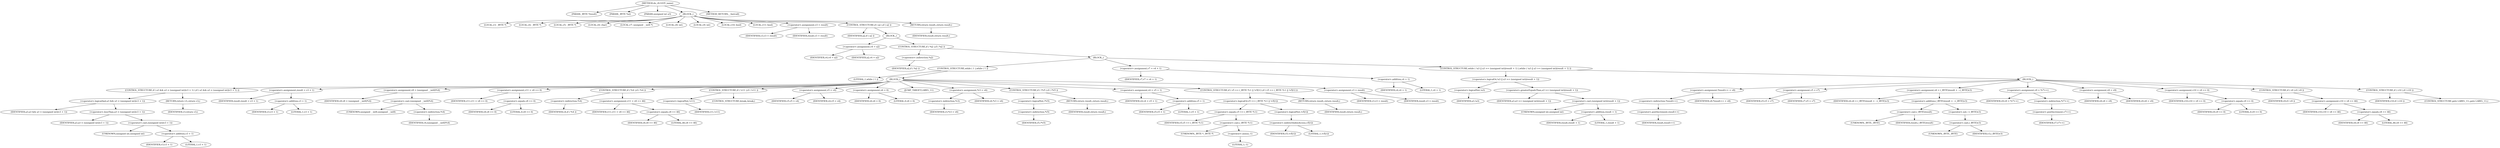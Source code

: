 digraph do_rfc1035_name {  
"1000110" [label = "(METHOD,do_rfc1035_name)" ]
"1000111" [label = "(PARAM,_BYTE *result)" ]
"1000112" [label = "(PARAM,_BYTE *a2)" ]
"1000113" [label = "(PARAM,unsigned int a3)" ]
"1000114" [label = "(BLOCK,,)" ]
"1000115" [label = "(LOCAL,v3: _BYTE *)" ]
"1000116" [label = "(LOCAL,v4: _BYTE *)" ]
"1000117" [label = "(LOCAL,v5: _BYTE *)" ]
"1000118" [label = "(LOCAL,v6: char)" ]
"1000119" [label = "(LOCAL,v7: unsigned __int8 *)" ]
"1000120" [label = "(LOCAL,v8: int)" ]
"1000121" [label = "(LOCAL,v9: int)" ]
"1000122" [label = "(LOCAL,v10: bool)" ]
"1000123" [label = "(LOCAL,v11: bool)" ]
"1000124" [label = "(<operator>.assignment,v3 = result)" ]
"1000125" [label = "(IDENTIFIER,v3,v3 = result)" ]
"1000126" [label = "(IDENTIFIER,result,v3 = result)" ]
"1000127" [label = "(CONTROL_STRUCTURE,if ( a2 ),if ( a2 ))" ]
"1000128" [label = "(IDENTIFIER,a2,if ( a2 ))" ]
"1000129" [label = "(BLOCK,,)" ]
"1000130" [label = "(<operator>.assignment,v4 = a2)" ]
"1000131" [label = "(IDENTIFIER,v4,v4 = a2)" ]
"1000132" [label = "(IDENTIFIER,a2,v4 = a2)" ]
"1000133" [label = "(CONTROL_STRUCTURE,if ( *a2 ),if ( *a2 ))" ]
"1000134" [label = "(<operator>.indirection,*a2)" ]
"1000135" [label = "(IDENTIFIER,a2,if ( *a2 ))" ]
"1000136" [label = "(BLOCK,,)" ]
"1000137" [label = "(CONTROL_STRUCTURE,while ( 1 ),while ( 1 ))" ]
"1000138" [label = "(LITERAL,1,while ( 1 ))" ]
"1000139" [label = "(BLOCK,,)" ]
"1000140" [label = "(CONTROL_STRUCTURE,if ( a3 && a3 < (unsigned int)(v3 + 1) ),if ( a3 && a3 < (unsigned int)(v3 + 1) ))" ]
"1000141" [label = "(<operator>.logicalAnd,a3 && a3 < (unsigned int)(v3 + 1))" ]
"1000142" [label = "(IDENTIFIER,a3,a3 && a3 < (unsigned int)(v3 + 1))" ]
"1000143" [label = "(<operator>.lessThan,a3 < (unsigned int)(v3 + 1))" ]
"1000144" [label = "(IDENTIFIER,a3,a3 < (unsigned int)(v3 + 1))" ]
"1000145" [label = "(<operator>.cast,(unsigned int)(v3 + 1))" ]
"1000146" [label = "(UNKNOWN,unsigned int,unsigned int)" ]
"1000147" [label = "(<operator>.addition,v3 + 1)" ]
"1000148" [label = "(IDENTIFIER,v3,v3 + 1)" ]
"1000149" [label = "(LITERAL,1,v3 + 1)" ]
"1000150" [label = "(RETURN,return v3;,return v3;)" ]
"1000151" [label = "(IDENTIFIER,v3,return v3;)" ]
"1000152" [label = "(<operator>.assignment,result = v3 + 1)" ]
"1000153" [label = "(IDENTIFIER,result,result = v3 + 1)" ]
"1000154" [label = "(<operator>.addition,v3 + 1)" ]
"1000155" [label = "(IDENTIFIER,v3,v3 + 1)" ]
"1000156" [label = "(LITERAL,1,v3 + 1)" ]
"1000157" [label = "(<operator>.assignment,v8 = (unsigned __int8)*v4)" ]
"1000158" [label = "(IDENTIFIER,v8,v8 = (unsigned __int8)*v4)" ]
"1000159" [label = "(<operator>.cast,(unsigned __int8)*v4)" ]
"1000160" [label = "(UNKNOWN,unsigned __int8,unsigned __int8)" ]
"1000161" [label = "(<operator>.indirection,*v4)" ]
"1000162" [label = "(IDENTIFIER,v4,(unsigned __int8)*v4)" ]
"1000163" [label = "(<operator>.assignment,v11 = v8 == 0)" ]
"1000164" [label = "(IDENTIFIER,v11,v11 = v8 == 0)" ]
"1000165" [label = "(<operator>.equals,v8 == 0)" ]
"1000166" [label = "(IDENTIFIER,v8,v8 == 0)" ]
"1000167" [label = "(LITERAL,0,v8 == 0)" ]
"1000168" [label = "(CONTROL_STRUCTURE,if ( *v4 ),if ( *v4 ))" ]
"1000169" [label = "(<operator>.indirection,*v4)" ]
"1000170" [label = "(IDENTIFIER,v4,if ( *v4 ))" ]
"1000171" [label = "(<operator>.assignment,v11 = v8 == 46)" ]
"1000172" [label = "(IDENTIFIER,v11,v11 = v8 == 46)" ]
"1000173" [label = "(<operator>.equals,v8 == 46)" ]
"1000174" [label = "(IDENTIFIER,v8,v8 == 46)" ]
"1000175" [label = "(LITERAL,46,v8 == 46)" ]
"1000176" [label = "(CONTROL_STRUCTURE,if ( !v11 ),if ( !v11 ))" ]
"1000177" [label = "(<operator>.logicalNot,!v11)" ]
"1000178" [label = "(IDENTIFIER,v11,!v11)" ]
"1000179" [label = "(CONTROL_STRUCTURE,break;,break;)" ]
"1000180" [label = "(<operator>.assignment,v5 = v4)" ]
"1000181" [label = "(IDENTIFIER,v5,v5 = v4)" ]
"1000182" [label = "(IDENTIFIER,v4,v5 = v4)" ]
"1000183" [label = "(<operator>.assignment,v6 = 0)" ]
"1000184" [label = "(IDENTIFIER,v6,v6 = 0)" ]
"1000185" [label = "(LITERAL,0,v6 = 0)" ]
"1000186" [label = "(JUMP_TARGET,LABEL_11)" ]
"1000187" [label = "(<operator>.assignment,*v3 = v6)" ]
"1000188" [label = "(<operator>.indirection,*v3)" ]
"1000189" [label = "(IDENTIFIER,v3,*v3 = v6)" ]
"1000190" [label = "(IDENTIFIER,v6,*v3 = v6)" ]
"1000191" [label = "(CONTROL_STRUCTURE,if ( !*v5 ),if ( !*v5 ))" ]
"1000192" [label = "(<operator>.logicalNot,!*v5)" ]
"1000193" [label = "(<operator>.indirection,*v5)" ]
"1000194" [label = "(IDENTIFIER,v5,!*v5)" ]
"1000195" [label = "(RETURN,return result;,return result;)" ]
"1000196" [label = "(IDENTIFIER,result,return result;)" ]
"1000197" [label = "(<operator>.assignment,v4 = v5 + 1)" ]
"1000198" [label = "(IDENTIFIER,v4,v4 = v5 + 1)" ]
"1000199" [label = "(<operator>.addition,v5 + 1)" ]
"1000200" [label = "(IDENTIFIER,v5,v5 + 1)" ]
"1000201" [label = "(LITERAL,1,v5 + 1)" ]
"1000202" [label = "(CONTROL_STRUCTURE,if ( v5 == (_BYTE *)-1 || !v5[1] ),if ( v5 == (_BYTE *)-1 || !v5[1] ))" ]
"1000203" [label = "(<operator>.logicalOr,v5 == (_BYTE *)-1 || !v5[1])" ]
"1000204" [label = "(<operator>.equals,v5 == (_BYTE *)-1)" ]
"1000205" [label = "(IDENTIFIER,v5,v5 == (_BYTE *)-1)" ]
"1000206" [label = "(<operator>.cast,(_BYTE *)-1)" ]
"1000207" [label = "(UNKNOWN,_BYTE *,_BYTE *)" ]
"1000208" [label = "(<operator>.minus,-1)" ]
"1000209" [label = "(LITERAL,1,-1)" ]
"1000210" [label = "(<operator>.logicalNot,!v5[1])" ]
"1000211" [label = "(<operator>.indirectIndexAccess,v5[1])" ]
"1000212" [label = "(IDENTIFIER,v5,!v5[1])" ]
"1000213" [label = "(LITERAL,1,!v5[1])" ]
"1000214" [label = "(RETURN,return result;,return result;)" ]
"1000215" [label = "(IDENTIFIER,result,return result;)" ]
"1000216" [label = "(<operator>.assignment,v3 = result)" ]
"1000217" [label = "(IDENTIFIER,v3,v3 = result)" ]
"1000218" [label = "(IDENTIFIER,result,v3 = result)" ]
"1000219" [label = "(<operator>.assignment,v7 = v4 + 1)" ]
"1000220" [label = "(IDENTIFIER,v7,v7 = v4 + 1)" ]
"1000221" [label = "(<operator>.addition,v4 + 1)" ]
"1000222" [label = "(IDENTIFIER,v4,v4 + 1)" ]
"1000223" [label = "(LITERAL,1,v4 + 1)" ]
"1000224" [label = "(CONTROL_STRUCTURE,while ( !a3 || a3 >= (unsigned int)(result + 1) ),while ( !a3 || a3 >= (unsigned int)(result + 1) ))" ]
"1000225" [label = "(<operator>.logicalOr,!a3 || a3 >= (unsigned int)(result + 1))" ]
"1000226" [label = "(<operator>.logicalNot,!a3)" ]
"1000227" [label = "(IDENTIFIER,a3,!a3)" ]
"1000228" [label = "(<operator>.greaterEqualsThan,a3 >= (unsigned int)(result + 1))" ]
"1000229" [label = "(IDENTIFIER,a3,a3 >= (unsigned int)(result + 1))" ]
"1000230" [label = "(<operator>.cast,(unsigned int)(result + 1))" ]
"1000231" [label = "(UNKNOWN,unsigned int,unsigned int)" ]
"1000232" [label = "(<operator>.addition,result + 1)" ]
"1000233" [label = "(IDENTIFIER,result,result + 1)" ]
"1000234" [label = "(LITERAL,1,result + 1)" ]
"1000235" [label = "(BLOCK,,)" ]
"1000236" [label = "(<operator>.assignment,*result++ = v8)" ]
"1000237" [label = "(<operator>.indirection,*result++)" ]
"1000238" [label = "(<operator>.postIncrement,result++)" ]
"1000239" [label = "(IDENTIFIER,result,result++)" ]
"1000240" [label = "(IDENTIFIER,v8,*result++ = v8)" ]
"1000241" [label = "(<operator>.assignment,v5 = v7)" ]
"1000242" [label = "(IDENTIFIER,v5,v5 = v7)" ]
"1000243" [label = "(IDENTIFIER,v7,v5 = v7)" ]
"1000244" [label = "(<operator>.assignment,v6 = (_BYTE)result + ~(_BYTE)v3)" ]
"1000245" [label = "(IDENTIFIER,v6,v6 = (_BYTE)result + ~(_BYTE)v3)" ]
"1000246" [label = "(<operator>.addition,(_BYTE)result + ~(_BYTE)v3)" ]
"1000247" [label = "(<operator>.cast,(_BYTE)result)" ]
"1000248" [label = "(UNKNOWN,_BYTE,_BYTE)" ]
"1000249" [label = "(IDENTIFIER,result,(_BYTE)result)" ]
"1000250" [label = "(<operator>.not,~(_BYTE)v3)" ]
"1000251" [label = "(<operator>.cast,(_BYTE)v3)" ]
"1000252" [label = "(UNKNOWN,_BYTE,_BYTE)" ]
"1000253" [label = "(IDENTIFIER,v3,(_BYTE)v3)" ]
"1000254" [label = "(<operator>.assignment,v9 = *v7++)" ]
"1000255" [label = "(IDENTIFIER,v9,v9 = *v7++)" ]
"1000256" [label = "(<operator>.indirection,*v7++)" ]
"1000257" [label = "(<operator>.postIncrement,v7++)" ]
"1000258" [label = "(IDENTIFIER,v7,v7++)" ]
"1000259" [label = "(<operator>.assignment,v8 = v9)" ]
"1000260" [label = "(IDENTIFIER,v8,v8 = v9)" ]
"1000261" [label = "(IDENTIFIER,v9,v8 = v9)" ]
"1000262" [label = "(<operator>.assignment,v10 = v9 == 0)" ]
"1000263" [label = "(IDENTIFIER,v10,v10 = v9 == 0)" ]
"1000264" [label = "(<operator>.equals,v9 == 0)" ]
"1000265" [label = "(IDENTIFIER,v9,v9 == 0)" ]
"1000266" [label = "(LITERAL,0,v9 == 0)" ]
"1000267" [label = "(CONTROL_STRUCTURE,if ( v9 ),if ( v9 ))" ]
"1000268" [label = "(IDENTIFIER,v9,if ( v9 ))" ]
"1000269" [label = "(<operator>.assignment,v10 = v8 == 46)" ]
"1000270" [label = "(IDENTIFIER,v10,v10 = v8 == 46)" ]
"1000271" [label = "(<operator>.equals,v8 == 46)" ]
"1000272" [label = "(IDENTIFIER,v8,v8 == 46)" ]
"1000273" [label = "(LITERAL,46,v8 == 46)" ]
"1000274" [label = "(CONTROL_STRUCTURE,if ( v10 ),if ( v10 ))" ]
"1000275" [label = "(IDENTIFIER,v10,if ( v10 ))" ]
"1000276" [label = "(CONTROL_STRUCTURE,goto LABEL_11;,goto LABEL_11;)" ]
"1000277" [label = "(RETURN,return result;,return result;)" ]
"1000278" [label = "(IDENTIFIER,result,return result;)" ]
"1000279" [label = "(METHOD_RETURN,__fastcall)" ]
  "1000110" -> "1000111" 
  "1000110" -> "1000112" 
  "1000110" -> "1000113" 
  "1000110" -> "1000114" 
  "1000110" -> "1000279" 
  "1000114" -> "1000115" 
  "1000114" -> "1000116" 
  "1000114" -> "1000117" 
  "1000114" -> "1000118" 
  "1000114" -> "1000119" 
  "1000114" -> "1000120" 
  "1000114" -> "1000121" 
  "1000114" -> "1000122" 
  "1000114" -> "1000123" 
  "1000114" -> "1000124" 
  "1000114" -> "1000127" 
  "1000114" -> "1000277" 
  "1000124" -> "1000125" 
  "1000124" -> "1000126" 
  "1000127" -> "1000128" 
  "1000127" -> "1000129" 
  "1000129" -> "1000130" 
  "1000129" -> "1000133" 
  "1000130" -> "1000131" 
  "1000130" -> "1000132" 
  "1000133" -> "1000134" 
  "1000133" -> "1000136" 
  "1000134" -> "1000135" 
  "1000136" -> "1000137" 
  "1000136" -> "1000219" 
  "1000136" -> "1000224" 
  "1000137" -> "1000138" 
  "1000137" -> "1000139" 
  "1000139" -> "1000140" 
  "1000139" -> "1000152" 
  "1000139" -> "1000157" 
  "1000139" -> "1000163" 
  "1000139" -> "1000168" 
  "1000139" -> "1000176" 
  "1000139" -> "1000180" 
  "1000139" -> "1000183" 
  "1000139" -> "1000186" 
  "1000139" -> "1000187" 
  "1000139" -> "1000191" 
  "1000139" -> "1000197" 
  "1000139" -> "1000202" 
  "1000139" -> "1000216" 
  "1000140" -> "1000141" 
  "1000140" -> "1000150" 
  "1000141" -> "1000142" 
  "1000141" -> "1000143" 
  "1000143" -> "1000144" 
  "1000143" -> "1000145" 
  "1000145" -> "1000146" 
  "1000145" -> "1000147" 
  "1000147" -> "1000148" 
  "1000147" -> "1000149" 
  "1000150" -> "1000151" 
  "1000152" -> "1000153" 
  "1000152" -> "1000154" 
  "1000154" -> "1000155" 
  "1000154" -> "1000156" 
  "1000157" -> "1000158" 
  "1000157" -> "1000159" 
  "1000159" -> "1000160" 
  "1000159" -> "1000161" 
  "1000161" -> "1000162" 
  "1000163" -> "1000164" 
  "1000163" -> "1000165" 
  "1000165" -> "1000166" 
  "1000165" -> "1000167" 
  "1000168" -> "1000169" 
  "1000168" -> "1000171" 
  "1000169" -> "1000170" 
  "1000171" -> "1000172" 
  "1000171" -> "1000173" 
  "1000173" -> "1000174" 
  "1000173" -> "1000175" 
  "1000176" -> "1000177" 
  "1000176" -> "1000179" 
  "1000177" -> "1000178" 
  "1000180" -> "1000181" 
  "1000180" -> "1000182" 
  "1000183" -> "1000184" 
  "1000183" -> "1000185" 
  "1000187" -> "1000188" 
  "1000187" -> "1000190" 
  "1000188" -> "1000189" 
  "1000191" -> "1000192" 
  "1000191" -> "1000195" 
  "1000192" -> "1000193" 
  "1000193" -> "1000194" 
  "1000195" -> "1000196" 
  "1000197" -> "1000198" 
  "1000197" -> "1000199" 
  "1000199" -> "1000200" 
  "1000199" -> "1000201" 
  "1000202" -> "1000203" 
  "1000202" -> "1000214" 
  "1000203" -> "1000204" 
  "1000203" -> "1000210" 
  "1000204" -> "1000205" 
  "1000204" -> "1000206" 
  "1000206" -> "1000207" 
  "1000206" -> "1000208" 
  "1000208" -> "1000209" 
  "1000210" -> "1000211" 
  "1000211" -> "1000212" 
  "1000211" -> "1000213" 
  "1000214" -> "1000215" 
  "1000216" -> "1000217" 
  "1000216" -> "1000218" 
  "1000219" -> "1000220" 
  "1000219" -> "1000221" 
  "1000221" -> "1000222" 
  "1000221" -> "1000223" 
  "1000224" -> "1000225" 
  "1000224" -> "1000235" 
  "1000225" -> "1000226" 
  "1000225" -> "1000228" 
  "1000226" -> "1000227" 
  "1000228" -> "1000229" 
  "1000228" -> "1000230" 
  "1000230" -> "1000231" 
  "1000230" -> "1000232" 
  "1000232" -> "1000233" 
  "1000232" -> "1000234" 
  "1000235" -> "1000236" 
  "1000235" -> "1000241" 
  "1000235" -> "1000244" 
  "1000235" -> "1000254" 
  "1000235" -> "1000259" 
  "1000235" -> "1000262" 
  "1000235" -> "1000267" 
  "1000235" -> "1000274" 
  "1000236" -> "1000237" 
  "1000236" -> "1000240" 
  "1000237" -> "1000238" 
  "1000238" -> "1000239" 
  "1000241" -> "1000242" 
  "1000241" -> "1000243" 
  "1000244" -> "1000245" 
  "1000244" -> "1000246" 
  "1000246" -> "1000247" 
  "1000246" -> "1000250" 
  "1000247" -> "1000248" 
  "1000247" -> "1000249" 
  "1000250" -> "1000251" 
  "1000251" -> "1000252" 
  "1000251" -> "1000253" 
  "1000254" -> "1000255" 
  "1000254" -> "1000256" 
  "1000256" -> "1000257" 
  "1000257" -> "1000258" 
  "1000259" -> "1000260" 
  "1000259" -> "1000261" 
  "1000262" -> "1000263" 
  "1000262" -> "1000264" 
  "1000264" -> "1000265" 
  "1000264" -> "1000266" 
  "1000267" -> "1000268" 
  "1000267" -> "1000269" 
  "1000269" -> "1000270" 
  "1000269" -> "1000271" 
  "1000271" -> "1000272" 
  "1000271" -> "1000273" 
  "1000274" -> "1000275" 
  "1000274" -> "1000276" 
  "1000277" -> "1000278" 
}
